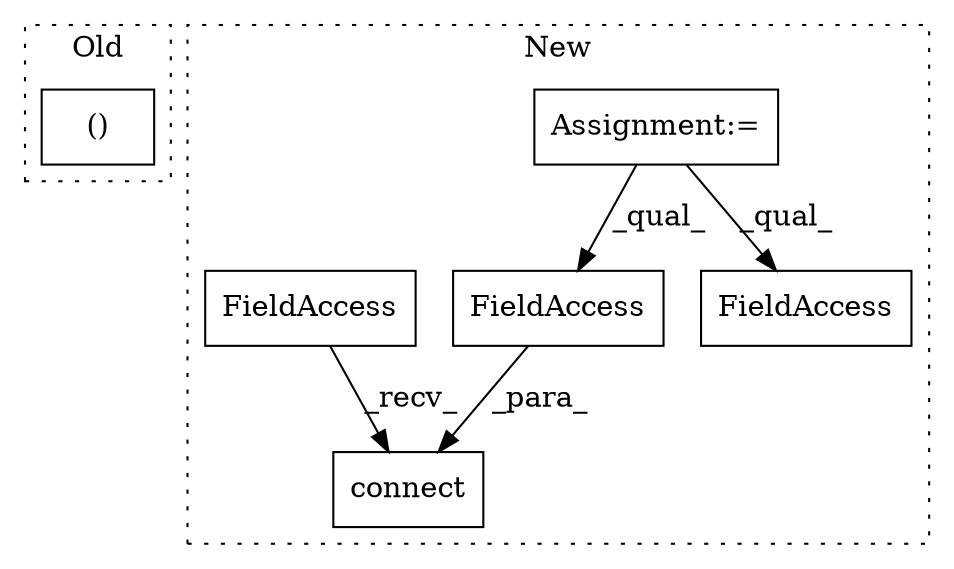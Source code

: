 digraph G {
subgraph cluster0 {
1 [label="()" a="106" s="4084" l="28" shape="box"];
label = "Old";
style="dotted";
}
subgraph cluster1 {
2 [label="connect" a="32" s="4299,4356" l="8,1" shape="box"];
3 [label="Assignment:=" a="7" s="3907" l="1" shape="box"];
4 [label="FieldAccess" a="22" s="4248" l="50" shape="box"];
5 [label="FieldAccess" a="22" s="4307" l="49" shape="box"];
6 [label="FieldAccess" a="22" s="4088" l="46" shape="box"];
label = "New";
style="dotted";
}
3 -> 6 [label="_qual_"];
3 -> 5 [label="_qual_"];
4 -> 2 [label="_recv_"];
5 -> 2 [label="_para_"];
}